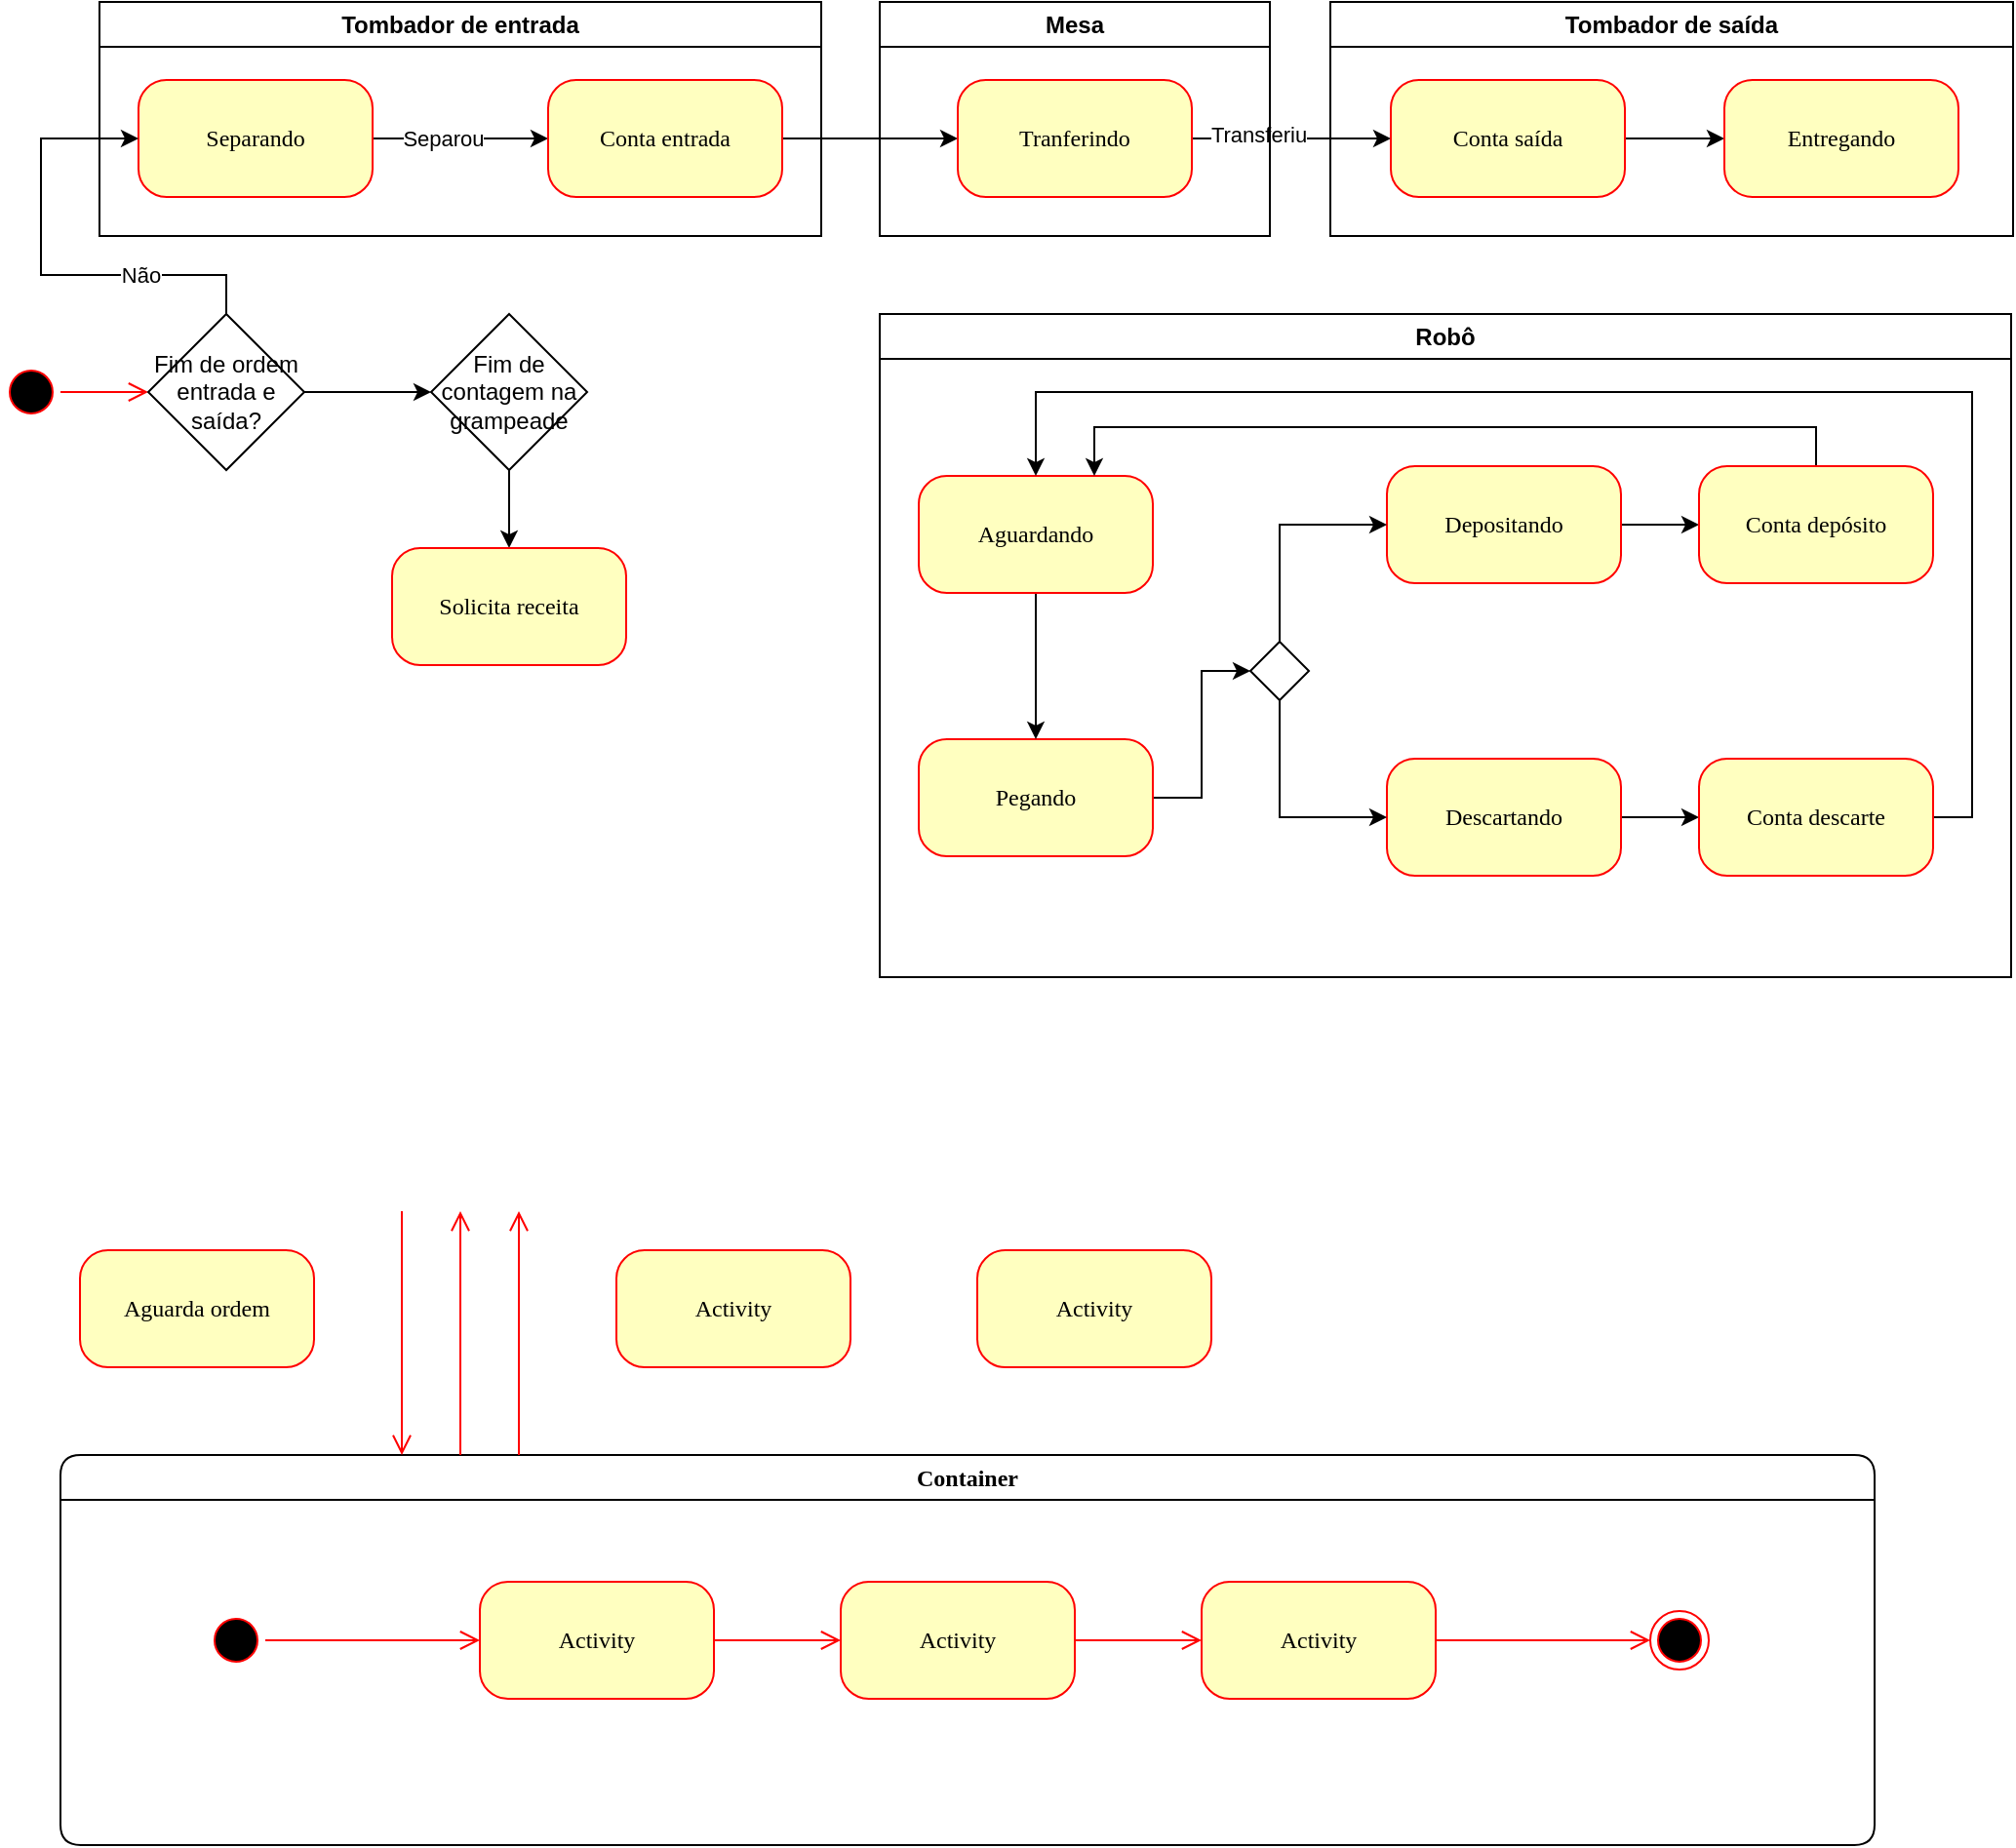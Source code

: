 <mxfile version="24.5.4" type="github">
  <diagram name="Page-1" id="58cdce13-f638-feb5-8d6f-7d28b1aa9fa0">
    <mxGraphModel dx="1518" dy="665" grid="1" gridSize="10" guides="1" tooltips="1" connect="1" arrows="1" fold="1" page="1" pageScale="1" pageWidth="1100" pageHeight="850" background="none" math="0" shadow="0">
      <root>
        <mxCell id="0" />
        <mxCell id="1" parent="0" />
        <mxCell id="382b91b5511bd0f7-1" value="" style="ellipse;html=1;shape=startState;fillColor=#000000;strokeColor=#ff0000;rounded=1;shadow=0;comic=0;labelBackgroundColor=none;fontFamily=Verdana;fontSize=12;fontColor=#000000;align=center;direction=south;" parent="1" vertex="1">
          <mxGeometry x="20" y="265" width="30" height="30" as="geometry" />
        </mxCell>
        <mxCell id="382b91b5511bd0f7-5" value="Activity" style="rounded=1;whiteSpace=wrap;html=1;arcSize=24;fillColor=#ffffc0;strokeColor=#ff0000;shadow=0;comic=0;labelBackgroundColor=none;fontFamily=Verdana;fontSize=12;fontColor=#000000;align=center;" parent="1" vertex="1">
          <mxGeometry x="335" y="720" width="120" height="60" as="geometry" />
        </mxCell>
        <mxCell id="Z8nFDehyCDeGjH-VtulY-1" value="" style="edgeStyle=orthogonalEdgeStyle;rounded=0;orthogonalLoop=1;jettySize=auto;html=1;" edge="1" parent="1" source="382b91b5511bd0f7-6" target="382b91b5511bd0f7-7">
          <mxGeometry relative="1" as="geometry" />
        </mxCell>
        <mxCell id="Z8nFDehyCDeGjH-VtulY-8" value="Separou" style="edgeLabel;html=1;align=center;verticalAlign=middle;resizable=0;points=[];" vertex="1" connectable="0" parent="Z8nFDehyCDeGjH-VtulY-1">
          <mxGeometry x="-0.229" relative="1" as="geometry">
            <mxPoint x="1" as="offset" />
          </mxGeometry>
        </mxCell>
        <mxCell id="382b91b5511bd0f7-6" value="Separando" style="rounded=1;whiteSpace=wrap;html=1;arcSize=24;fillColor=#ffffc0;strokeColor=#ff0000;shadow=0;comic=0;labelBackgroundColor=none;fontFamily=Verdana;fontSize=12;fontColor=#000000;align=center;" parent="1" vertex="1">
          <mxGeometry x="90" y="120" width="120" height="60" as="geometry" />
        </mxCell>
        <mxCell id="Z8nFDehyCDeGjH-VtulY-3" value="" style="edgeStyle=orthogonalEdgeStyle;rounded=0;orthogonalLoop=1;jettySize=auto;html=1;" edge="1" parent="1" source="382b91b5511bd0f7-7" target="382b91b5511bd0f7-9">
          <mxGeometry relative="1" as="geometry" />
        </mxCell>
        <mxCell id="382b91b5511bd0f7-7" value="Conta entrada" style="rounded=1;whiteSpace=wrap;html=1;arcSize=24;fillColor=#ffffc0;strokeColor=#ff0000;shadow=0;comic=0;labelBackgroundColor=none;fontFamily=Verdana;fontSize=12;fontColor=#000000;align=center;" parent="1" vertex="1">
          <mxGeometry x="300" y="120" width="120" height="60" as="geometry" />
        </mxCell>
        <mxCell id="Z8nFDehyCDeGjH-VtulY-5" value="" style="edgeStyle=orthogonalEdgeStyle;rounded=0;orthogonalLoop=1;jettySize=auto;html=1;" edge="1" parent="1" source="382b91b5511bd0f7-9" target="Z8nFDehyCDeGjH-VtulY-4">
          <mxGeometry relative="1" as="geometry" />
        </mxCell>
        <mxCell id="Z8nFDehyCDeGjH-VtulY-10" value="Transferiu" style="edgeLabel;html=1;align=center;verticalAlign=middle;resizable=0;points=[];" vertex="1" connectable="0" parent="Z8nFDehyCDeGjH-VtulY-5">
          <mxGeometry x="-0.326" y="2" relative="1" as="geometry">
            <mxPoint x="-1" as="offset" />
          </mxGeometry>
        </mxCell>
        <mxCell id="382b91b5511bd0f7-9" value="Tranferindo" style="rounded=1;whiteSpace=wrap;html=1;arcSize=24;fillColor=#ffffc0;strokeColor=#ff0000;shadow=0;comic=0;labelBackgroundColor=none;fontFamily=Verdana;fontSize=12;fontColor=#000000;align=center;" parent="1" vertex="1">
          <mxGeometry x="510" y="120" width="120" height="60" as="geometry" />
        </mxCell>
        <mxCell id="382b91b5511bd0f7-10" value="Activity" style="rounded=1;whiteSpace=wrap;html=1;arcSize=24;fillColor=#ffffc0;strokeColor=#ff0000;shadow=0;comic=0;labelBackgroundColor=none;fontFamily=Verdana;fontSize=12;fontColor=#000000;align=center;" parent="1" vertex="1">
          <mxGeometry x="520" y="720" width="120" height="60" as="geometry" />
        </mxCell>
        <mxCell id="2a3bc250acf0617d-7" value="Container" style="swimlane;whiteSpace=wrap;html=1;rounded=1;shadow=0;comic=0;labelBackgroundColor=none;strokeWidth=1;fontFamily=Verdana;fontSize=12;align=center;" parent="1" vertex="1">
          <mxGeometry x="50" y="825" width="930" height="200" as="geometry" />
        </mxCell>
        <mxCell id="3cde6dad864a17aa-10" style="edgeStyle=elbowEdgeStyle;html=1;labelBackgroundColor=none;endArrow=open;endSize=8;strokeColor=#ff0000;fontFamily=Verdana;fontSize=12;align=left;" parent="2a3bc250acf0617d-7" source="382b91b5511bd0f7-8" target="3cde6dad864a17aa-1" edge="1">
          <mxGeometry relative="1" as="geometry" />
        </mxCell>
        <mxCell id="382b91b5511bd0f7-8" value="Activity" style="rounded=1;whiteSpace=wrap;html=1;arcSize=24;fillColor=#ffffc0;strokeColor=#ff0000;shadow=0;comic=0;labelBackgroundColor=none;fontFamily=Verdana;fontSize=12;fontColor=#000000;align=center;" parent="2a3bc250acf0617d-7" vertex="1">
          <mxGeometry x="215" y="65" width="120" height="60" as="geometry" />
        </mxCell>
        <mxCell id="24f968d109e7d6b4-3" value="" style="ellipse;html=1;shape=endState;fillColor=#000000;strokeColor=#ff0000;rounded=1;shadow=0;comic=0;labelBackgroundColor=none;fontFamily=Verdana;fontSize=12;fontColor=#000000;align=center;" parent="2a3bc250acf0617d-7" vertex="1">
          <mxGeometry x="815" y="80" width="30" height="30" as="geometry" />
        </mxCell>
        <mxCell id="3cde6dad864a17aa-9" style="edgeStyle=elbowEdgeStyle;html=1;labelBackgroundColor=none;endArrow=open;endSize=8;strokeColor=#ff0000;fontFamily=Verdana;fontSize=12;align=left;" parent="2a3bc250acf0617d-7" source="2a3bc250acf0617d-3" target="382b91b5511bd0f7-8" edge="1">
          <mxGeometry relative="1" as="geometry" />
        </mxCell>
        <mxCell id="2a3bc250acf0617d-3" value="" style="ellipse;html=1;shape=startState;fillColor=#000000;strokeColor=#ff0000;rounded=1;shadow=0;comic=0;labelBackgroundColor=none;fontFamily=Verdana;fontSize=12;fontColor=#000000;align=center;direction=south;" parent="2a3bc250acf0617d-7" vertex="1">
          <mxGeometry x="75" y="80" width="30" height="30" as="geometry" />
        </mxCell>
        <mxCell id="3cde6dad864a17aa-11" style="edgeStyle=elbowEdgeStyle;html=1;labelBackgroundColor=none;endArrow=open;endSize=8;strokeColor=#ff0000;fontFamily=Verdana;fontSize=12;align=left;" parent="2a3bc250acf0617d-7" source="3cde6dad864a17aa-1" target="3cde6dad864a17aa-2" edge="1">
          <mxGeometry relative="1" as="geometry" />
        </mxCell>
        <mxCell id="3cde6dad864a17aa-1" value="Activity" style="rounded=1;whiteSpace=wrap;html=1;arcSize=24;fillColor=#ffffc0;strokeColor=#ff0000;shadow=0;comic=0;labelBackgroundColor=none;fontFamily=Verdana;fontSize=12;fontColor=#000000;align=center;" parent="2a3bc250acf0617d-7" vertex="1">
          <mxGeometry x="400" y="65" width="120" height="60" as="geometry" />
        </mxCell>
        <mxCell id="3cde6dad864a17aa-12" style="edgeStyle=elbowEdgeStyle;html=1;labelBackgroundColor=none;endArrow=open;endSize=8;strokeColor=#ff0000;fontFamily=Verdana;fontSize=12;align=left;" parent="2a3bc250acf0617d-7" source="3cde6dad864a17aa-2" target="24f968d109e7d6b4-3" edge="1">
          <mxGeometry relative="1" as="geometry" />
        </mxCell>
        <mxCell id="3cde6dad864a17aa-2" value="Activity" style="rounded=1;whiteSpace=wrap;html=1;arcSize=24;fillColor=#ffffc0;strokeColor=#ff0000;shadow=0;comic=0;labelBackgroundColor=none;fontFamily=Verdana;fontSize=12;fontColor=#000000;align=center;" parent="2a3bc250acf0617d-7" vertex="1">
          <mxGeometry x="585" y="65" width="120" height="60" as="geometry" />
        </mxCell>
        <mxCell id="2a3bc250acf0617d-9" style="edgeStyle=orthogonalEdgeStyle;html=1;labelBackgroundColor=none;endArrow=open;endSize=8;strokeColor=#ff0000;fontFamily=Verdana;fontSize=12;align=left;entryX=0;entryY=0.5;entryDx=0;entryDy=0;" parent="1" source="382b91b5511bd0f7-1" target="Z8nFDehyCDeGjH-VtulY-14" edge="1">
          <mxGeometry relative="1" as="geometry" />
        </mxCell>
        <mxCell id="3cde6dad864a17aa-6" style="edgeStyle=elbowEdgeStyle;html=1;labelBackgroundColor=none;endArrow=open;endSize=8;strokeColor=#ff0000;fontFamily=Verdana;fontSize=12;align=left;entryX=0.75;entryY=1;" parent="1" source="2a3bc250acf0617d-7" edge="1">
          <mxGeometry relative="1" as="geometry">
            <mxPoint x="295" y="835" as="sourcePoint" />
            <mxPoint x="285" y="700" as="targetPoint" />
          </mxGeometry>
        </mxCell>
        <mxCell id="3cde6dad864a17aa-7" style="edgeStyle=elbowEdgeStyle;html=1;labelBackgroundColor=none;endArrow=open;endSize=8;strokeColor=#ff0000;fontFamily=Verdana;fontSize=12;align=left;entryX=0.5;entryY=1;" parent="1" source="2a3bc250acf0617d-7" edge="1">
          <mxGeometry relative="1" as="geometry">
            <mxPoint x="295" y="835" as="sourcePoint" />
            <mxPoint x="255" y="700" as="targetPoint" />
          </mxGeometry>
        </mxCell>
        <mxCell id="3cde6dad864a17aa-8" style="edgeStyle=elbowEdgeStyle;html=1;labelBackgroundColor=none;endArrow=open;endSize=8;strokeColor=#ff0000;fontFamily=Verdana;fontSize=12;align=left;exitX=0.25;exitY=1;" parent="1" target="2a3bc250acf0617d-7" edge="1">
          <mxGeometry relative="1" as="geometry">
            <mxPoint x="225" y="700" as="sourcePoint" />
            <mxPoint x="305" y="720" as="targetPoint" />
          </mxGeometry>
        </mxCell>
        <mxCell id="Z8nFDehyCDeGjH-VtulY-7" value="" style="edgeStyle=orthogonalEdgeStyle;rounded=0;orthogonalLoop=1;jettySize=auto;html=1;" edge="1" parent="1" source="Z8nFDehyCDeGjH-VtulY-4" target="Z8nFDehyCDeGjH-VtulY-6">
          <mxGeometry relative="1" as="geometry" />
        </mxCell>
        <mxCell id="Z8nFDehyCDeGjH-VtulY-4" value="Conta saída" style="rounded=1;whiteSpace=wrap;html=1;arcSize=24;fillColor=#ffffc0;strokeColor=#ff0000;shadow=0;comic=0;labelBackgroundColor=none;fontFamily=Verdana;fontSize=12;fontColor=#000000;align=center;" vertex="1" parent="1">
          <mxGeometry x="732" y="120" width="120" height="60" as="geometry" />
        </mxCell>
        <mxCell id="Z8nFDehyCDeGjH-VtulY-11" value="Tombador de entrada" style="swimlane;whiteSpace=wrap;html=1;" vertex="1" parent="1">
          <mxGeometry x="70" y="80" width="370" height="120" as="geometry" />
        </mxCell>
        <mxCell id="Z8nFDehyCDeGjH-VtulY-12" value="Mesa" style="swimlane;whiteSpace=wrap;html=1;" vertex="1" parent="1">
          <mxGeometry x="470" y="80" width="200" height="120" as="geometry" />
        </mxCell>
        <mxCell id="Z8nFDehyCDeGjH-VtulY-13" value="Tombador de saída" style="swimlane;whiteSpace=wrap;html=1;" vertex="1" parent="1">
          <mxGeometry x="701" y="80" width="350" height="120" as="geometry" />
        </mxCell>
        <mxCell id="Z8nFDehyCDeGjH-VtulY-6" value="Entregando" style="rounded=1;whiteSpace=wrap;html=1;arcSize=24;fillColor=#ffffc0;strokeColor=#ff0000;shadow=0;comic=0;labelBackgroundColor=none;fontFamily=Verdana;fontSize=12;fontColor=#000000;align=center;" vertex="1" parent="Z8nFDehyCDeGjH-VtulY-13">
          <mxGeometry x="202" y="40" width="120" height="60" as="geometry" />
        </mxCell>
        <mxCell id="Z8nFDehyCDeGjH-VtulY-16" style="edgeStyle=orthogonalEdgeStyle;rounded=0;orthogonalLoop=1;jettySize=auto;html=1;exitX=0.5;exitY=0;exitDx=0;exitDy=0;entryX=0;entryY=0.5;entryDx=0;entryDy=0;" edge="1" parent="1" source="Z8nFDehyCDeGjH-VtulY-14" target="382b91b5511bd0f7-6">
          <mxGeometry relative="1" as="geometry">
            <Array as="points">
              <mxPoint x="135" y="220" />
              <mxPoint x="40" y="220" />
              <mxPoint x="40" y="150" />
            </Array>
          </mxGeometry>
        </mxCell>
        <mxCell id="Z8nFDehyCDeGjH-VtulY-17" value="Não" style="edgeLabel;html=1;align=center;verticalAlign=middle;resizable=0;points=[];" vertex="1" connectable="0" parent="Z8nFDehyCDeGjH-VtulY-16">
          <mxGeometry x="-0.457" relative="1" as="geometry">
            <mxPoint as="offset" />
          </mxGeometry>
        </mxCell>
        <mxCell id="Z8nFDehyCDeGjH-VtulY-44" value="" style="edgeStyle=orthogonalEdgeStyle;rounded=0;orthogonalLoop=1;jettySize=auto;html=1;" edge="1" parent="1" source="Z8nFDehyCDeGjH-VtulY-14" target="Z8nFDehyCDeGjH-VtulY-20">
          <mxGeometry relative="1" as="geometry" />
        </mxCell>
        <mxCell id="Z8nFDehyCDeGjH-VtulY-14" value="Fim de ordem entrada e saída?" style="rhombus;whiteSpace=wrap;html=1;" vertex="1" parent="1">
          <mxGeometry x="95" y="240" width="80" height="80" as="geometry" />
        </mxCell>
        <mxCell id="Z8nFDehyCDeGjH-VtulY-18" value="Aguarda ordem" style="rounded=1;whiteSpace=wrap;html=1;arcSize=24;fillColor=#ffffc0;strokeColor=#ff0000;shadow=0;comic=0;labelBackgroundColor=none;fontFamily=Verdana;fontSize=12;fontColor=#000000;align=center;" vertex="1" parent="1">
          <mxGeometry x="60" y="720" width="120" height="60" as="geometry" />
        </mxCell>
        <mxCell id="Z8nFDehyCDeGjH-VtulY-46" value="" style="edgeStyle=orthogonalEdgeStyle;rounded=0;orthogonalLoop=1;jettySize=auto;html=1;" edge="1" parent="1" source="Z8nFDehyCDeGjH-VtulY-20" target="Z8nFDehyCDeGjH-VtulY-45">
          <mxGeometry relative="1" as="geometry" />
        </mxCell>
        <mxCell id="Z8nFDehyCDeGjH-VtulY-20" value="Fim de contagem na grampeade" style="rhombus;whiteSpace=wrap;html=1;" vertex="1" parent="1">
          <mxGeometry x="240" y="240" width="80" height="80" as="geometry" />
        </mxCell>
        <mxCell id="Z8nFDehyCDeGjH-VtulY-21" value="Robô" style="swimlane;whiteSpace=wrap;html=1;" vertex="1" parent="1">
          <mxGeometry x="470" y="240" width="580" height="340" as="geometry" />
        </mxCell>
        <mxCell id="Z8nFDehyCDeGjH-VtulY-39" style="edgeStyle=orthogonalEdgeStyle;rounded=0;orthogonalLoop=1;jettySize=auto;html=1;exitX=1;exitY=0.5;exitDx=0;exitDy=0;entryX=0;entryY=0.5;entryDx=0;entryDy=0;" edge="1" parent="Z8nFDehyCDeGjH-VtulY-21" source="Z8nFDehyCDeGjH-VtulY-22" target="Z8nFDehyCDeGjH-VtulY-35">
          <mxGeometry relative="1" as="geometry" />
        </mxCell>
        <mxCell id="Z8nFDehyCDeGjH-VtulY-22" value="Pegando" style="rounded=1;whiteSpace=wrap;html=1;arcSize=24;fillColor=#ffffc0;strokeColor=#ff0000;shadow=0;comic=0;labelBackgroundColor=none;fontFamily=Verdana;fontSize=12;fontColor=#000000;align=center;" vertex="1" parent="Z8nFDehyCDeGjH-VtulY-21">
          <mxGeometry x="20" y="218" width="120" height="60" as="geometry" />
        </mxCell>
        <mxCell id="Z8nFDehyCDeGjH-VtulY-34" value="" style="edgeStyle=orthogonalEdgeStyle;rounded=0;orthogonalLoop=1;jettySize=auto;html=1;" edge="1" parent="Z8nFDehyCDeGjH-VtulY-21" source="Z8nFDehyCDeGjH-VtulY-24" target="Z8nFDehyCDeGjH-VtulY-33">
          <mxGeometry relative="1" as="geometry" />
        </mxCell>
        <mxCell id="Z8nFDehyCDeGjH-VtulY-24" value="Depositando" style="rounded=1;whiteSpace=wrap;html=1;arcSize=24;fillColor=#ffffc0;strokeColor=#ff0000;shadow=0;comic=0;labelBackgroundColor=none;fontFamily=Verdana;fontSize=12;fontColor=#000000;align=center;" vertex="1" parent="Z8nFDehyCDeGjH-VtulY-21">
          <mxGeometry x="260" y="78" width="120" height="60" as="geometry" />
        </mxCell>
        <mxCell id="Z8nFDehyCDeGjH-VtulY-32" value="" style="edgeStyle=orthogonalEdgeStyle;rounded=0;orthogonalLoop=1;jettySize=auto;html=1;" edge="1" parent="Z8nFDehyCDeGjH-VtulY-21" source="Z8nFDehyCDeGjH-VtulY-25" target="Z8nFDehyCDeGjH-VtulY-31">
          <mxGeometry relative="1" as="geometry" />
        </mxCell>
        <mxCell id="Z8nFDehyCDeGjH-VtulY-25" value="Descartando" style="rounded=1;whiteSpace=wrap;html=1;arcSize=24;fillColor=#ffffc0;strokeColor=#ff0000;shadow=0;comic=0;labelBackgroundColor=none;fontFamily=Verdana;fontSize=12;fontColor=#000000;align=center;" vertex="1" parent="Z8nFDehyCDeGjH-VtulY-21">
          <mxGeometry x="260" y="228" width="120" height="60" as="geometry" />
        </mxCell>
        <mxCell id="Z8nFDehyCDeGjH-VtulY-37" value="" style="edgeStyle=orthogonalEdgeStyle;rounded=0;orthogonalLoop=1;jettySize=auto;html=1;" edge="1" parent="Z8nFDehyCDeGjH-VtulY-21" source="Z8nFDehyCDeGjH-VtulY-26" target="Z8nFDehyCDeGjH-VtulY-22">
          <mxGeometry relative="1" as="geometry" />
        </mxCell>
        <mxCell id="Z8nFDehyCDeGjH-VtulY-26" value="Aguardando" style="rounded=1;whiteSpace=wrap;html=1;arcSize=24;fillColor=#ffffc0;strokeColor=#ff0000;shadow=0;comic=0;labelBackgroundColor=none;fontFamily=Verdana;fontSize=12;fontColor=#000000;align=center;" vertex="1" parent="Z8nFDehyCDeGjH-VtulY-21">
          <mxGeometry x="20" y="83" width="120" height="60" as="geometry" />
        </mxCell>
        <mxCell id="Z8nFDehyCDeGjH-VtulY-43" style="edgeStyle=orthogonalEdgeStyle;rounded=0;orthogonalLoop=1;jettySize=auto;html=1;exitX=1;exitY=0.5;exitDx=0;exitDy=0;entryX=0.5;entryY=0;entryDx=0;entryDy=0;" edge="1" parent="Z8nFDehyCDeGjH-VtulY-21" source="Z8nFDehyCDeGjH-VtulY-31" target="Z8nFDehyCDeGjH-VtulY-26">
          <mxGeometry relative="1" as="geometry">
            <Array as="points">
              <mxPoint x="560" y="258" />
              <mxPoint x="560" y="40" />
              <mxPoint x="80" y="40" />
            </Array>
          </mxGeometry>
        </mxCell>
        <mxCell id="Z8nFDehyCDeGjH-VtulY-31" value="Conta descarte" style="rounded=1;whiteSpace=wrap;html=1;arcSize=24;fillColor=#ffffc0;strokeColor=#ff0000;shadow=0;comic=0;labelBackgroundColor=none;fontFamily=Verdana;fontSize=12;fontColor=#000000;align=center;" vertex="1" parent="Z8nFDehyCDeGjH-VtulY-21">
          <mxGeometry x="420" y="228" width="120" height="60" as="geometry" />
        </mxCell>
        <mxCell id="Z8nFDehyCDeGjH-VtulY-42" style="edgeStyle=orthogonalEdgeStyle;rounded=0;orthogonalLoop=1;jettySize=auto;html=1;exitX=0.5;exitY=0;exitDx=0;exitDy=0;entryX=0.75;entryY=0;entryDx=0;entryDy=0;" edge="1" parent="Z8nFDehyCDeGjH-VtulY-21" source="Z8nFDehyCDeGjH-VtulY-33" target="Z8nFDehyCDeGjH-VtulY-26">
          <mxGeometry relative="1" as="geometry" />
        </mxCell>
        <mxCell id="Z8nFDehyCDeGjH-VtulY-33" value="Conta depósito" style="rounded=1;whiteSpace=wrap;html=1;arcSize=24;fillColor=#ffffc0;strokeColor=#ff0000;shadow=0;comic=0;labelBackgroundColor=none;fontFamily=Verdana;fontSize=12;fontColor=#000000;align=center;" vertex="1" parent="Z8nFDehyCDeGjH-VtulY-21">
          <mxGeometry x="420" y="78" width="120" height="60" as="geometry" />
        </mxCell>
        <mxCell id="Z8nFDehyCDeGjH-VtulY-40" style="edgeStyle=orthogonalEdgeStyle;rounded=0;orthogonalLoop=1;jettySize=auto;html=1;exitX=0.5;exitY=0;exitDx=0;exitDy=0;entryX=0;entryY=0.5;entryDx=0;entryDy=0;" edge="1" parent="Z8nFDehyCDeGjH-VtulY-21" source="Z8nFDehyCDeGjH-VtulY-35" target="Z8nFDehyCDeGjH-VtulY-24">
          <mxGeometry relative="1" as="geometry" />
        </mxCell>
        <mxCell id="Z8nFDehyCDeGjH-VtulY-41" style="edgeStyle=orthogonalEdgeStyle;rounded=0;orthogonalLoop=1;jettySize=auto;html=1;exitX=0.5;exitY=1;exitDx=0;exitDy=0;entryX=0;entryY=0.5;entryDx=0;entryDy=0;" edge="1" parent="Z8nFDehyCDeGjH-VtulY-21" source="Z8nFDehyCDeGjH-VtulY-35" target="Z8nFDehyCDeGjH-VtulY-25">
          <mxGeometry relative="1" as="geometry" />
        </mxCell>
        <mxCell id="Z8nFDehyCDeGjH-VtulY-35" value="" style="rhombus;whiteSpace=wrap;html=1;" vertex="1" parent="Z8nFDehyCDeGjH-VtulY-21">
          <mxGeometry x="190" y="168" width="30" height="30" as="geometry" />
        </mxCell>
        <mxCell id="Z8nFDehyCDeGjH-VtulY-45" value="Solicita receita" style="rounded=1;whiteSpace=wrap;html=1;arcSize=24;fillColor=#ffffc0;strokeColor=#ff0000;shadow=0;comic=0;labelBackgroundColor=none;fontFamily=Verdana;fontSize=12;fontColor=#000000;align=center;" vertex="1" parent="1">
          <mxGeometry x="220" y="360" width="120" height="60" as="geometry" />
        </mxCell>
      </root>
    </mxGraphModel>
  </diagram>
</mxfile>
